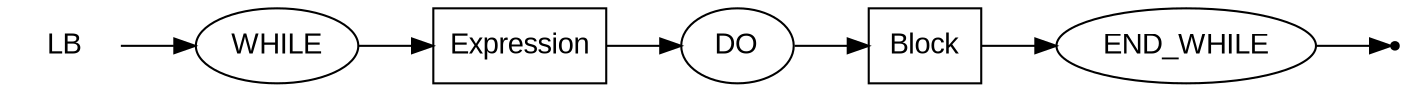 digraph LB {
  rankdir=LR;
  node [fontname="Arial"];
  start [label="LB" shape=plaintext];
  end [label="" shape=point];
  A [label="WHILE" shape=oval];
  B [label="Expression" shape=box];
  C [label="DO" shape=oval];
  D [label="Block" shape=box];
  E [label="END_WHILE" shape=oval];
  start -> A;
  A -> B;
  B -> C;
  C -> D;
  D -> E;
  E -> end;
}